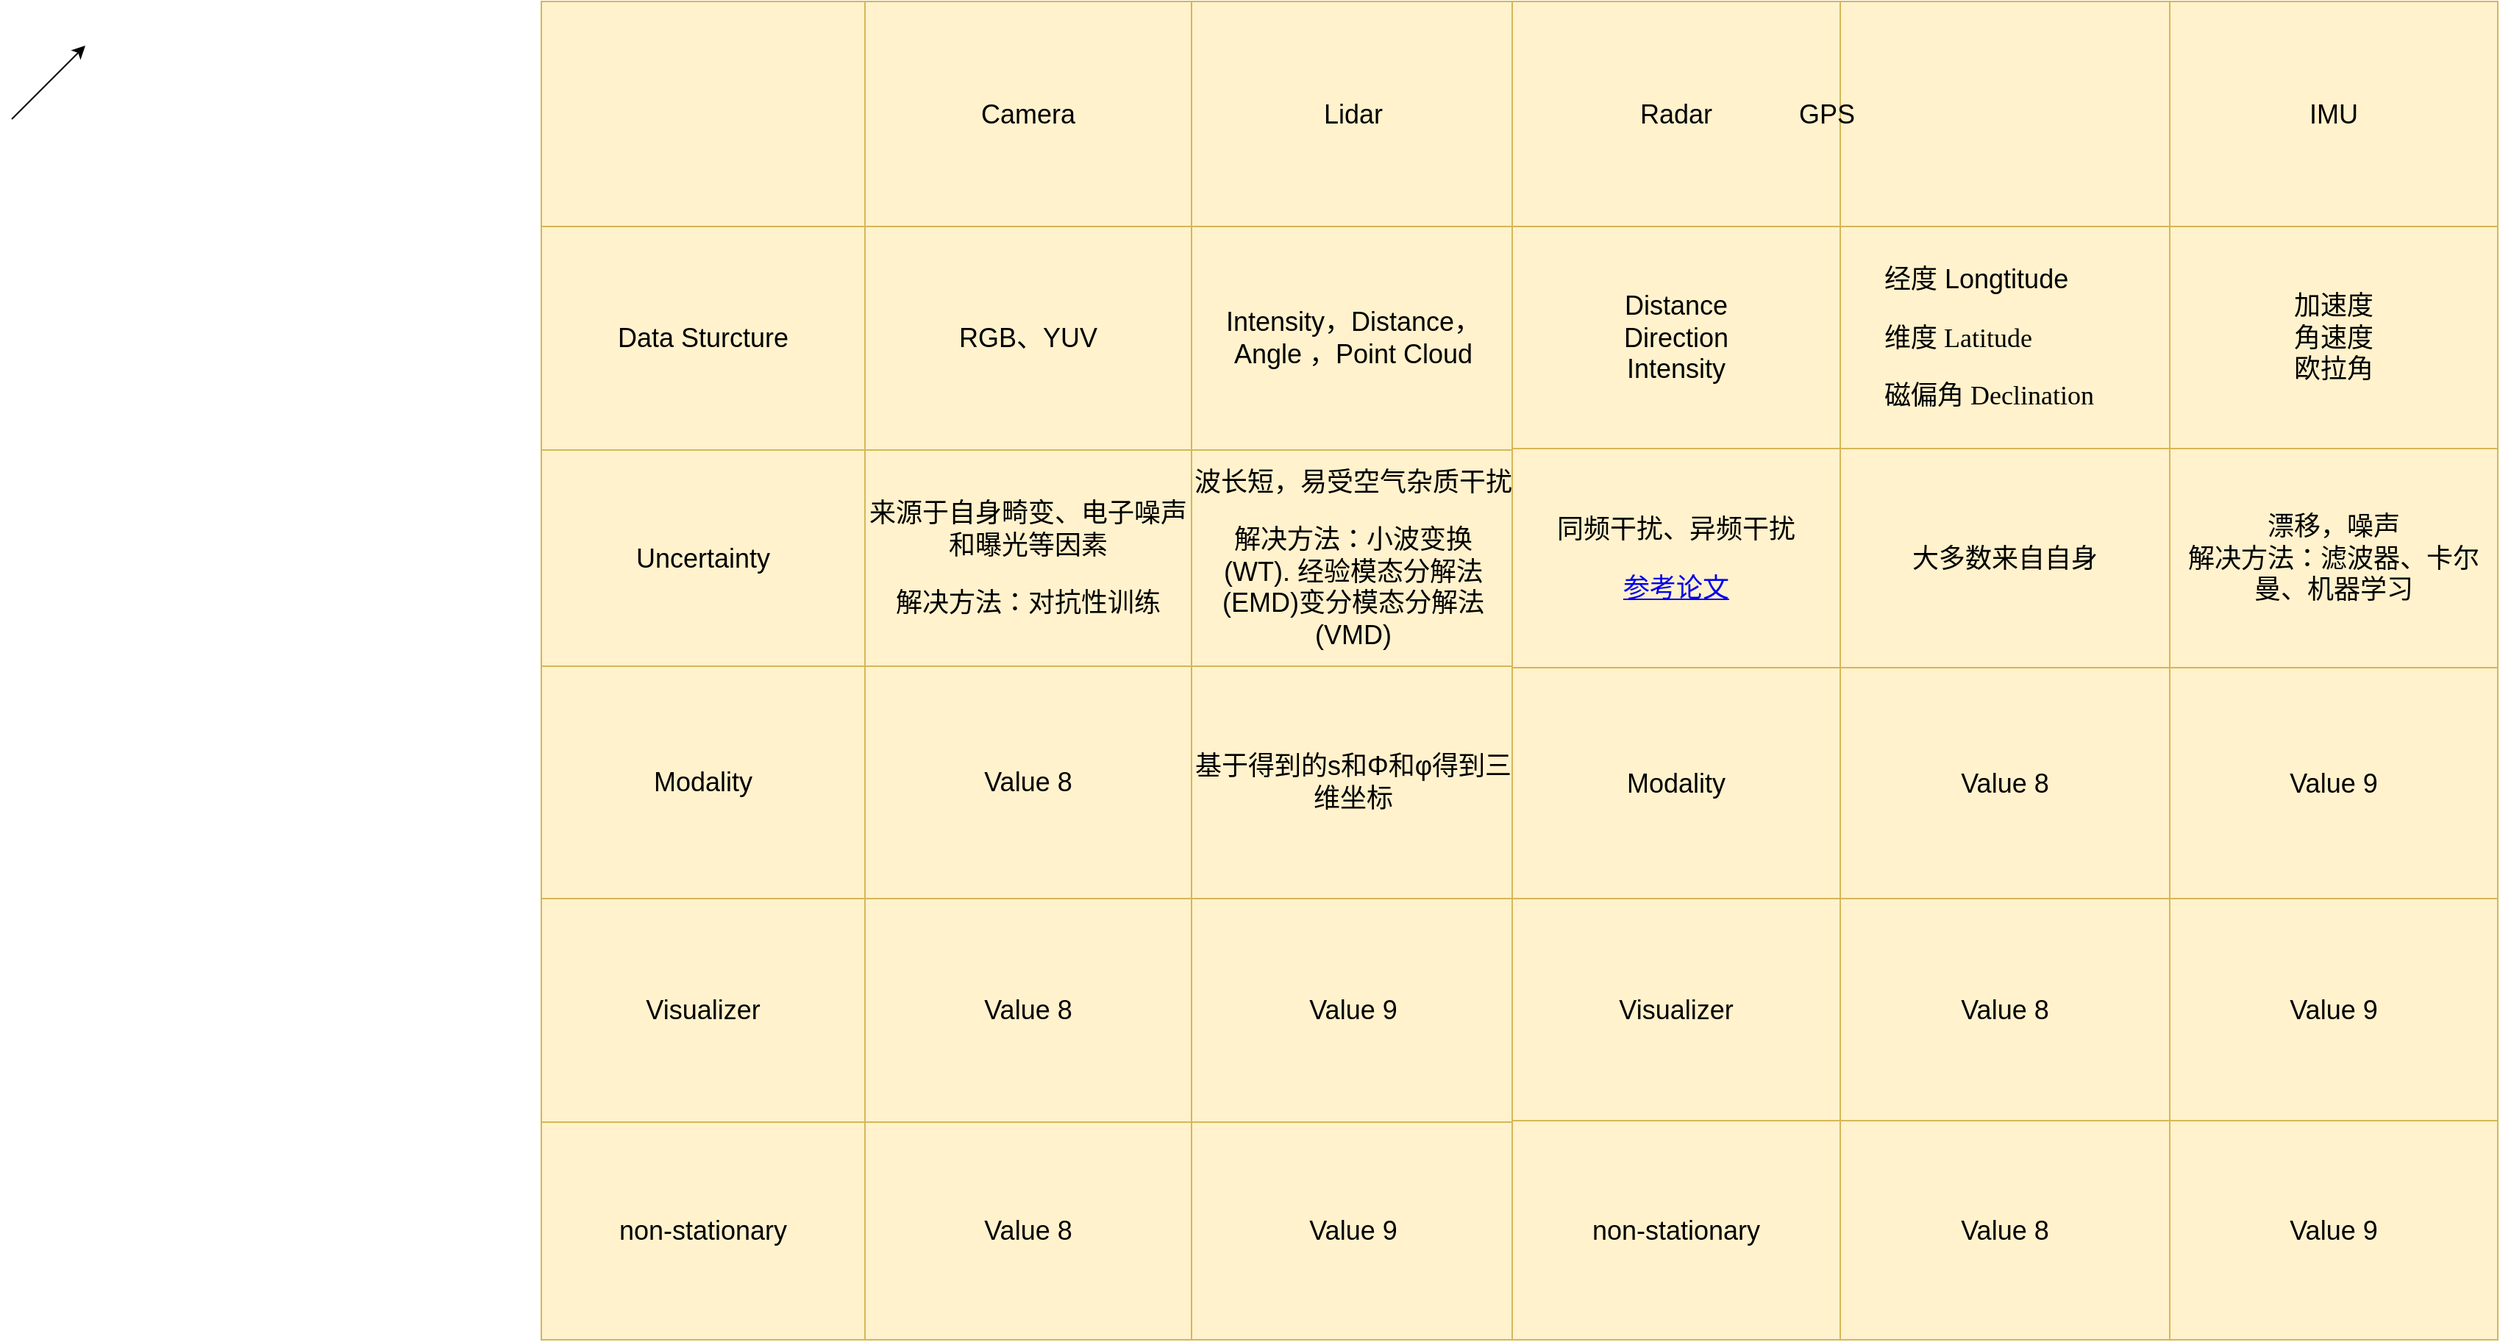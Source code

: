 <mxfile version="22.1.7" type="github">
  <diagram name="Page-1" id="hb8tEkCLFIQBaX6wpVKN">
    <mxGraphModel dx="1603" dy="2064" grid="1" gridSize="10" guides="1" tooltips="1" connect="1" arrows="1" fold="1" page="1" pageScale="1" pageWidth="827" pageHeight="1169" math="0" shadow="0">
      <root>
        <mxCell id="0" />
        <mxCell id="1" parent="0" />
        <mxCell id="D2o_ERgQlQKrbm8D8T-C-85" value="" style="endArrow=classic;html=1;rounded=0;" parent="1" edge="1">
          <mxGeometry width="50" height="50" relative="1" as="geometry">
            <mxPoint x="220" y="-160" as="sourcePoint" />
            <mxPoint x="270" y="-210" as="targetPoint" />
          </mxGeometry>
        </mxCell>
        <mxCell id="D2o_ERgQlQKrbm8D8T-C-90" value="" style="childLayout=tableLayout;recursiveResize=0;shadow=0;fillColor=#fff2cc;points=[[0,0,0,0,0],[0,0.25,0,0,0],[0,0.5,0,0,0],[0,0.75,0,0,0],[0,1,0,0,0],[0.25,0,0,0,0],[0.25,1,0,0,0],[0.5,0,0,0,0],[0.5,1,0,0,0],[0.75,0,0,0,0],[0.75,1,0,0,0],[1,0,0,0,0],[1,0.25,0,0,0],[1,0.5,0,0,0],[1,0.75,0,0,0],[1,1,0,0,0]];strokeColor=#d6b656;fontSize=18;" parent="1" vertex="1">
          <mxGeometry x="580" y="-240" width="662" height="910" as="geometry" />
        </mxCell>
        <mxCell id="D2o_ERgQlQKrbm8D8T-C-91" value="" style="shape=tableRow;horizontal=0;startSize=0;swimlaneHead=0;swimlaneBody=0;top=0;left=0;bottom=0;right=0;dropTarget=0;collapsible=0;recursiveResize=0;expand=0;fontStyle=0;fillColor=none;strokeColor=inherit;fontSize=18;" parent="D2o_ERgQlQKrbm8D8T-C-90" vertex="1">
          <mxGeometry width="662" height="153" as="geometry" />
        </mxCell>
        <mxCell id="D2o_ERgQlQKrbm8D8T-C-92" value="" style="connectable=0;recursiveResize=0;strokeColor=inherit;fillColor=none;align=center;whiteSpace=wrap;html=1;fontSize=18;" parent="D2o_ERgQlQKrbm8D8T-C-91" vertex="1">
          <mxGeometry width="220" height="153" as="geometry">
            <mxRectangle width="220" height="153" as="alternateBounds" />
          </mxGeometry>
        </mxCell>
        <mxCell id="D2o_ERgQlQKrbm8D8T-C-93" value="&lt;p class=&quot;MsoNormal&quot;&gt;&lt;font face=&quot;Helvetica&quot;&gt;Camera&lt;/font&gt;&lt;/p&gt;" style="connectable=0;recursiveResize=0;strokeColor=inherit;fillColor=none;align=center;whiteSpace=wrap;html=1;fontSize=18;" parent="D2o_ERgQlQKrbm8D8T-C-91" vertex="1">
          <mxGeometry x="220" width="222" height="153" as="geometry">
            <mxRectangle width="222" height="153" as="alternateBounds" />
          </mxGeometry>
        </mxCell>
        <mxCell id="D2o_ERgQlQKrbm8D8T-C-94" value="Lidar" style="connectable=0;recursiveResize=0;strokeColor=inherit;fillColor=none;align=center;whiteSpace=wrap;html=1;fontSize=18;" parent="D2o_ERgQlQKrbm8D8T-C-91" vertex="1">
          <mxGeometry x="442" width="220" height="153" as="geometry">
            <mxRectangle width="220" height="153" as="alternateBounds" />
          </mxGeometry>
        </mxCell>
        <mxCell id="D2o_ERgQlQKrbm8D8T-C-112" value="" style="shape=tableRow;horizontal=0;startSize=0;swimlaneHead=0;swimlaneBody=0;top=0;left=0;bottom=0;right=0;dropTarget=0;collapsible=0;recursiveResize=0;expand=0;fontStyle=0;fillColor=none;strokeColor=inherit;fontSize=18;" parent="D2o_ERgQlQKrbm8D8T-C-90" vertex="1">
          <mxGeometry y="153" width="662" height="152" as="geometry" />
        </mxCell>
        <mxCell id="D2o_ERgQlQKrbm8D8T-C-113" value="Data Sturcture" style="connectable=0;recursiveResize=0;strokeColor=inherit;fillColor=none;align=center;whiteSpace=wrap;html=1;fontSize=18;" parent="D2o_ERgQlQKrbm8D8T-C-112" vertex="1">
          <mxGeometry width="220" height="152" as="geometry">
            <mxRectangle width="220" height="152" as="alternateBounds" />
          </mxGeometry>
        </mxCell>
        <mxCell id="D2o_ERgQlQKrbm8D8T-C-114" value="RGB、YUV" style="connectable=0;recursiveResize=0;strokeColor=inherit;fillColor=none;align=center;whiteSpace=wrap;html=1;fontSize=18;" parent="D2o_ERgQlQKrbm8D8T-C-112" vertex="1">
          <mxGeometry x="220" width="222" height="152" as="geometry">
            <mxRectangle width="222" height="152" as="alternateBounds" />
          </mxGeometry>
        </mxCell>
        <mxCell id="D2o_ERgQlQKrbm8D8T-C-115" value="Intensity，Distance，Angle ，Point Cloud " style="connectable=0;recursiveResize=0;strokeColor=inherit;fillColor=none;align=center;whiteSpace=wrap;html=1;fontSize=18;" parent="D2o_ERgQlQKrbm8D8T-C-112" vertex="1">
          <mxGeometry x="442" width="220" height="152" as="geometry">
            <mxRectangle width="220" height="152" as="alternateBounds" />
          </mxGeometry>
        </mxCell>
        <mxCell id="D2o_ERgQlQKrbm8D8T-C-95" style="shape=tableRow;horizontal=0;startSize=0;swimlaneHead=0;swimlaneBody=0;top=0;left=0;bottom=0;right=0;dropTarget=0;collapsible=0;recursiveResize=0;expand=0;fontStyle=0;fillColor=none;strokeColor=inherit;fontSize=18;" parent="D2o_ERgQlQKrbm8D8T-C-90" vertex="1">
          <mxGeometry y="305" width="662" height="147" as="geometry" />
        </mxCell>
        <mxCell id="D2o_ERgQlQKrbm8D8T-C-96" value="Uncertainty" style="connectable=0;recursiveResize=0;strokeColor=inherit;fillColor=none;align=center;whiteSpace=wrap;html=1;fontSize=18;" parent="D2o_ERgQlQKrbm8D8T-C-95" vertex="1">
          <mxGeometry width="220" height="147" as="geometry">
            <mxRectangle width="220" height="147" as="alternateBounds" />
          </mxGeometry>
        </mxCell>
        <mxCell id="D2o_ERgQlQKrbm8D8T-C-97" value="&lt;p class=&quot;MsoNormal&quot;&gt;来源于自身畸变、电子噪声和曝光等因素&lt;br&gt;&lt;/p&gt;&lt;p class=&quot;MsoNormal&quot;&gt;解决方法：对抗性训练&lt;/p&gt;" style="connectable=0;recursiveResize=0;strokeColor=inherit;fillColor=none;align=center;whiteSpace=wrap;html=1;fontSize=18;" parent="D2o_ERgQlQKrbm8D8T-C-95" vertex="1">
          <mxGeometry x="220" width="222" height="147" as="geometry">
            <mxRectangle width="222" height="147" as="alternateBounds" />
          </mxGeometry>
        </mxCell>
        <mxCell id="D2o_ERgQlQKrbm8D8T-C-98" value="&lt;p style=&quot;border-color: var(--border-color);&quot; class=&quot;MsoNormal&quot;&gt;波长短，易受空气杂质干扰&lt;/p&gt;&lt;p style=&quot;border-color: var(--border-color);&quot; class=&quot;MsoNormal&quot;&gt;&lt;span style=&quot;border-color: var(--border-color); background-color: initial;&quot;&gt;解决方法：&lt;/span&gt;&lt;span style=&quot;border-color: var(--border-color); background-color: initial; text-indent: -21pt;&quot;&gt;小波变换(&lt;/span&gt;&lt;span style=&quot;border-color: var(--border-color); background-color: initial; text-indent: -21pt;&quot;&gt;WT)&lt;/span&gt;&lt;span style=&quot;border-color: var(--border-color); background-color: initial; text-indent: -21pt;&quot;&gt;.&amp;nbsp;&lt;/span&gt;&lt;span style=&quot;border-color: var(--border-color); background-color: initial; text-indent: -21pt;&quot;&gt;经验模态分解法(EMD&lt;/span&gt;&lt;span style=&quot;border-color: var(--border-color); background-color: initial; text-indent: -21pt;&quot;&gt;)&lt;/span&gt;&lt;span style=&quot;border-color: var(--border-color); background-color: initial;&quot;&gt;变分模态分解法(VMD&lt;/span&gt;&lt;span style=&quot;border-color: var(--border-color); background-color: initial;&quot;&gt;)&lt;/span&gt;&lt;/p&gt;" style="connectable=0;recursiveResize=0;strokeColor=inherit;fillColor=none;align=center;whiteSpace=wrap;html=1;fontSize=18;" parent="D2o_ERgQlQKrbm8D8T-C-95" vertex="1">
          <mxGeometry x="442" width="220" height="147" as="geometry">
            <mxRectangle width="220" height="147" as="alternateBounds" />
          </mxGeometry>
        </mxCell>
        <mxCell id="D2o_ERgQlQKrbm8D8T-C-99" style="shape=tableRow;horizontal=0;startSize=0;swimlaneHead=0;swimlaneBody=0;top=0;left=0;bottom=0;right=0;dropTarget=0;collapsible=0;recursiveResize=0;expand=0;fontStyle=0;fillColor=none;strokeColor=inherit;fontSize=18;" parent="D2o_ERgQlQKrbm8D8T-C-90" vertex="1">
          <mxGeometry y="452" width="662" height="158" as="geometry" />
        </mxCell>
        <mxCell id="D2o_ERgQlQKrbm8D8T-C-100" value="Modality" style="connectable=0;recursiveResize=0;strokeColor=inherit;fillColor=none;align=center;whiteSpace=wrap;html=1;fontSize=18;" parent="D2o_ERgQlQKrbm8D8T-C-99" vertex="1">
          <mxGeometry width="220" height="158" as="geometry">
            <mxRectangle width="220" height="158" as="alternateBounds" />
          </mxGeometry>
        </mxCell>
        <mxCell id="D2o_ERgQlQKrbm8D8T-C-101" value="Value 8" style="connectable=0;recursiveResize=0;strokeColor=inherit;fillColor=none;align=center;whiteSpace=wrap;html=1;fontSize=18;" parent="D2o_ERgQlQKrbm8D8T-C-99" vertex="1">
          <mxGeometry x="220" width="222" height="158" as="geometry">
            <mxRectangle width="222" height="158" as="alternateBounds" />
          </mxGeometry>
        </mxCell>
        <mxCell id="D2o_ERgQlQKrbm8D8T-C-102" value="基于得到的s和Φ和φ得到三维坐标" style="connectable=0;recursiveResize=0;strokeColor=inherit;fillColor=none;align=center;whiteSpace=wrap;html=1;fontSize=18;" parent="D2o_ERgQlQKrbm8D8T-C-99" vertex="1">
          <mxGeometry x="442" width="220" height="158" as="geometry">
            <mxRectangle width="220" height="158" as="alternateBounds" />
          </mxGeometry>
        </mxCell>
        <mxCell id="D2o_ERgQlQKrbm8D8T-C-103" style="shape=tableRow;horizontal=0;startSize=0;swimlaneHead=0;swimlaneBody=0;top=0;left=0;bottom=0;right=0;dropTarget=0;collapsible=0;recursiveResize=0;expand=0;fontStyle=0;fillColor=none;strokeColor=inherit;fontSize=18;" parent="D2o_ERgQlQKrbm8D8T-C-90" vertex="1">
          <mxGeometry y="610" width="662" height="152" as="geometry" />
        </mxCell>
        <mxCell id="D2o_ERgQlQKrbm8D8T-C-104" value="Visualizer" style="connectable=0;recursiveResize=0;strokeColor=inherit;fillColor=none;align=center;whiteSpace=wrap;html=1;fontSize=18;" parent="D2o_ERgQlQKrbm8D8T-C-103" vertex="1">
          <mxGeometry width="220" height="152" as="geometry">
            <mxRectangle width="220" height="152" as="alternateBounds" />
          </mxGeometry>
        </mxCell>
        <mxCell id="D2o_ERgQlQKrbm8D8T-C-105" value="Value 8" style="connectable=0;recursiveResize=0;strokeColor=inherit;fillColor=none;align=center;whiteSpace=wrap;html=1;fontSize=18;" parent="D2o_ERgQlQKrbm8D8T-C-103" vertex="1">
          <mxGeometry x="220" width="222" height="152" as="geometry">
            <mxRectangle width="222" height="152" as="alternateBounds" />
          </mxGeometry>
        </mxCell>
        <mxCell id="D2o_ERgQlQKrbm8D8T-C-106" value="Value 9" style="connectable=0;recursiveResize=0;strokeColor=inherit;fillColor=none;align=center;whiteSpace=wrap;html=1;fontSize=18;" parent="D2o_ERgQlQKrbm8D8T-C-103" vertex="1">
          <mxGeometry x="442" width="220" height="152" as="geometry">
            <mxRectangle width="220" height="152" as="alternateBounds" />
          </mxGeometry>
        </mxCell>
        <mxCell id="D2o_ERgQlQKrbm8D8T-C-108" style="shape=tableRow;horizontal=0;startSize=0;swimlaneHead=0;swimlaneBody=0;top=0;left=0;bottom=0;right=0;dropTarget=0;collapsible=0;recursiveResize=0;expand=0;fontStyle=0;fillColor=none;strokeColor=inherit;fontSize=18;" parent="D2o_ERgQlQKrbm8D8T-C-90" vertex="1">
          <mxGeometry y="762" width="662" height="148" as="geometry" />
        </mxCell>
        <mxCell id="D2o_ERgQlQKrbm8D8T-C-109" value="non-stationary" style="connectable=0;recursiveResize=0;strokeColor=inherit;fillColor=none;align=center;whiteSpace=wrap;html=1;fontSize=18;" parent="D2o_ERgQlQKrbm8D8T-C-108" vertex="1">
          <mxGeometry width="220" height="148" as="geometry">
            <mxRectangle width="220" height="148" as="alternateBounds" />
          </mxGeometry>
        </mxCell>
        <mxCell id="D2o_ERgQlQKrbm8D8T-C-110" value="Value 8" style="connectable=0;recursiveResize=0;strokeColor=inherit;fillColor=none;align=center;whiteSpace=wrap;html=1;fontSize=18;" parent="D2o_ERgQlQKrbm8D8T-C-108" vertex="1">
          <mxGeometry x="220" width="222" height="148" as="geometry">
            <mxRectangle width="222" height="148" as="alternateBounds" />
          </mxGeometry>
        </mxCell>
        <mxCell id="D2o_ERgQlQKrbm8D8T-C-111" value="Value 9" style="connectable=0;recursiveResize=0;strokeColor=inherit;fillColor=none;align=center;whiteSpace=wrap;html=1;fontSize=18;" parent="D2o_ERgQlQKrbm8D8T-C-108" vertex="1">
          <mxGeometry x="442" width="220" height="148" as="geometry">
            <mxRectangle width="220" height="148" as="alternateBounds" />
          </mxGeometry>
        </mxCell>
        <UserObject label="" link="http://jemi.cnjournals.com/jemi/article/abstract/20230916" id="D2o_ERgQlQKrbm8D8T-C-184">
          <mxCell style="childLayout=tableLayout;recursiveResize=0;shadow=0;fillColor=#fff2cc;points=[[0,0,0,0,0],[0,0.25,0,0,0],[0,0.5,0,0,0],[0,0.75,0,0,0],[0,1,0,0,0],[0.25,0,0,0,0],[0.25,1,0,0,0],[0.5,0,0,0,0],[0.5,1,0,0,0],[0.75,0,0,0,0],[0.75,1,0,0,0],[1,0,0,0,0],[1,0.25,0,0,0],[1,0.5,0,0,0],[1,0.75,0,0,0],[1,1,0,0,0]];strokeColor=#d6b656;fontSize=18;" parent="1" vertex="1">
            <mxGeometry x="1240" y="-240" width="670" height="910" as="geometry" />
          </mxCell>
        </UserObject>
        <mxCell id="D2o_ERgQlQKrbm8D8T-C-185" value="" style="shape=tableRow;horizontal=0;startSize=0;swimlaneHead=0;swimlaneBody=0;top=0;left=0;bottom=0;right=0;dropTarget=0;collapsible=0;recursiveResize=0;expand=0;fontStyle=0;fillColor=none;strokeColor=inherit;fontSize=18;" parent="D2o_ERgQlQKrbm8D8T-C-184" vertex="1">
          <mxGeometry width="670" height="153" as="geometry" />
        </mxCell>
        <mxCell id="D2o_ERgQlQKrbm8D8T-C-186" value="Radar" style="connectable=0;recursiveResize=0;strokeColor=inherit;fillColor=none;align=center;whiteSpace=wrap;html=1;fontSize=18;" parent="D2o_ERgQlQKrbm8D8T-C-185" vertex="1">
          <mxGeometry width="223" height="153" as="geometry">
            <mxRectangle width="223" height="153" as="alternateBounds" />
          </mxGeometry>
        </mxCell>
        <mxCell id="D2o_ERgQlQKrbm8D8T-C-187" value="GPS&lt;span style=&quot;white-space: pre;&quot;&gt;&#x9;&lt;/span&gt;&lt;span style=&quot;white-space: pre;&quot;&gt;&#x9;&lt;/span&gt;&lt;span style=&quot;white-space: pre;&quot;&gt;&#x9;&lt;/span&gt;&lt;span style=&quot;white-space: pre;&quot;&gt;&#x9;&lt;/span&gt;&lt;span style=&quot;white-space: pre;&quot;&gt;&#x9;&lt;/span&gt;&lt;span style=&quot;white-space: pre;&quot;&gt;&#x9;&lt;/span&gt;" style="connectable=0;recursiveResize=0;strokeColor=inherit;fillColor=none;align=center;whiteSpace=wrap;html=1;fontSize=18;" parent="D2o_ERgQlQKrbm8D8T-C-185" vertex="1">
          <mxGeometry x="223" width="224" height="153" as="geometry">
            <mxRectangle width="224" height="153" as="alternateBounds" />
          </mxGeometry>
        </mxCell>
        <mxCell id="D2o_ERgQlQKrbm8D8T-C-188" value="IMU" style="connectable=0;recursiveResize=0;strokeColor=inherit;fillColor=none;align=center;whiteSpace=wrap;html=1;fontSize=18;" parent="D2o_ERgQlQKrbm8D8T-C-185" vertex="1">
          <mxGeometry x="447" width="223" height="153" as="geometry">
            <mxRectangle width="223" height="153" as="alternateBounds" />
          </mxGeometry>
        </mxCell>
        <mxCell id="D2o_ERgQlQKrbm8D8T-C-189" value="" style="shape=tableRow;horizontal=0;startSize=0;swimlaneHead=0;swimlaneBody=0;top=0;left=0;bottom=0;right=0;dropTarget=0;collapsible=0;recursiveResize=0;expand=0;fontStyle=0;fillColor=none;strokeColor=inherit;fontSize=18;" parent="D2o_ERgQlQKrbm8D8T-C-184" vertex="1">
          <mxGeometry y="153" width="670" height="151" as="geometry" />
        </mxCell>
        <mxCell id="D2o_ERgQlQKrbm8D8T-C-190" value="&lt;div style=&quot;&quot;&gt;&lt;span style=&quot;background-color: initial;&quot;&gt;Distance&lt;/span&gt;&lt;/div&gt;Direction&lt;br&gt;Intensity" style="connectable=0;recursiveResize=0;strokeColor=inherit;fillColor=none;align=center;whiteSpace=wrap;html=1;fontSize=18;textDirection=ltr;" parent="D2o_ERgQlQKrbm8D8T-C-189" vertex="1">
          <mxGeometry width="223" height="151" as="geometry">
            <mxRectangle width="223" height="151" as="alternateBounds" />
          </mxGeometry>
        </mxCell>
        <mxCell id="D2o_ERgQlQKrbm8D8T-C-191" value="&lt;p style=&quot;margin-left: 42pt; text-indent: -21pt;&quot; class=&quot;15&quot;&gt;&lt;font face=&quot;Helvetica&quot; style=&quot;font-size: 18px;&quot;&gt;&lt;font style=&quot;font-size: 18px;&quot;&gt;经度&lt;/font&gt; &lt;font style=&quot;font-size: 18px;&quot;&gt;Longtitude&lt;/font&gt;&lt;/font&gt;&lt;/p&gt;&lt;p style=&quot;margin-left: 42pt; text-indent: -21pt;&quot; class=&quot;15&quot;&gt;&lt;font face=&quot;ocGpZ4sla6XCSU01zDwM&quot;&gt;&lt;font style=&quot;text-indent: -21pt; background-color: initial;&quot;&gt;维度&lt;/font&gt;&lt;span style=&quot;text-indent: -21pt; background-color: initial;&quot;&gt; &lt;/span&gt;&lt;font style=&quot;text-indent: -21pt; background-color: initial;&quot;&gt;Latitude&lt;/font&gt;&lt;/font&gt;&lt;/p&gt;&lt;p style=&quot;margin-left: 42pt; text-indent: -21pt;&quot; class=&quot;15&quot;&gt;&lt;font face=&quot;ocGpZ4sla6XCSU01zDwM&quot;&gt;&lt;font style=&quot;text-indent: -21pt; background-color: initial;&quot;&gt;磁偏角&amp;nbsp;&lt;/font&gt;&lt;font style=&quot;text-indent: -21pt; background-color: initial;&quot;&gt;Declination&lt;/font&gt;&lt;/font&gt;&lt;/p&gt;&lt;p style=&quot;margin-left: 42pt; text-indent: -21pt;&quot; class=&quot;15&quot;&gt;&lt;span style=&quot;font-size: 19px;&quot;&gt;&lt;/span&gt;&lt;/p&gt;" style="connectable=0;recursiveResize=0;strokeColor=inherit;fillColor=none;align=left;whiteSpace=wrap;html=1;fontSize=18;fontFamily=Helvetica;" parent="D2o_ERgQlQKrbm8D8T-C-189" vertex="1">
          <mxGeometry x="223" width="224" height="151" as="geometry">
            <mxRectangle width="224" height="151" as="alternateBounds" />
          </mxGeometry>
        </mxCell>
        <mxCell id="D2o_ERgQlQKrbm8D8T-C-192" value="加速度&lt;br&gt;角速度&lt;br&gt;欧拉角" style="connectable=0;recursiveResize=0;strokeColor=inherit;fillColor=none;align=center;whiteSpace=wrap;html=1;fontSize=18;" parent="D2o_ERgQlQKrbm8D8T-C-189" vertex="1">
          <mxGeometry x="447" width="223" height="151" as="geometry">
            <mxRectangle width="223" height="151" as="alternateBounds" />
          </mxGeometry>
        </mxCell>
        <mxCell id="D2o_ERgQlQKrbm8D8T-C-193" style="shape=tableRow;horizontal=0;startSize=0;swimlaneHead=0;swimlaneBody=0;top=0;left=0;bottom=0;right=0;dropTarget=0;collapsible=0;recursiveResize=0;expand=0;fontStyle=0;fillColor=none;strokeColor=inherit;fontSize=18;verticalAlign=middle;" parent="D2o_ERgQlQKrbm8D8T-C-184" vertex="1">
          <mxGeometry y="304" width="670" height="149" as="geometry" />
        </mxCell>
        <mxCell id="D2o_ERgQlQKrbm8D8T-C-194" value="&lt;p class=&quot;MsoNormal&quot;&gt;同频干扰、异频干扰&lt;/p&gt;&lt;p class=&quot;MsoNormal&quot;&gt;&lt;a href=&quot;http://jemi.etmchina.com/jemi/article/pdf/20230916&quot;&gt;参考论文&lt;/a&gt;&lt;/p&gt;" style="connectable=0;recursiveResize=0;strokeColor=inherit;fillColor=none;align=center;whiteSpace=wrap;html=1;fontSize=18;" parent="D2o_ERgQlQKrbm8D8T-C-193" vertex="1">
          <mxGeometry width="223" height="149" as="geometry">
            <mxRectangle width="223" height="149" as="alternateBounds" />
          </mxGeometry>
        </mxCell>
        <mxCell id="D2o_ERgQlQKrbm8D8T-C-195" value="大多数来自自身" style="connectable=0;recursiveResize=0;strokeColor=inherit;fillColor=none;align=center;whiteSpace=wrap;html=1;fontSize=18;" parent="D2o_ERgQlQKrbm8D8T-C-193" vertex="1">
          <mxGeometry x="223" width="224" height="149" as="geometry">
            <mxRectangle width="224" height="149" as="alternateBounds" />
          </mxGeometry>
        </mxCell>
        <mxCell id="D2o_ERgQlQKrbm8D8T-C-196" value="漂移，噪声&lt;br&gt;解决方法：滤波器、卡尔曼、机器学习" style="connectable=0;recursiveResize=0;strokeColor=inherit;fillColor=none;align=center;whiteSpace=wrap;html=1;fontSize=18;" parent="D2o_ERgQlQKrbm8D8T-C-193" vertex="1">
          <mxGeometry x="447" width="223" height="149" as="geometry">
            <mxRectangle width="223" height="149" as="alternateBounds" />
          </mxGeometry>
        </mxCell>
        <mxCell id="D2o_ERgQlQKrbm8D8T-C-197" style="shape=tableRow;horizontal=0;startSize=0;swimlaneHead=0;swimlaneBody=0;top=0;left=0;bottom=0;right=0;dropTarget=0;collapsible=0;recursiveResize=0;expand=0;fontStyle=0;fillColor=none;strokeColor=inherit;fontSize=18;" parent="D2o_ERgQlQKrbm8D8T-C-184" vertex="1">
          <mxGeometry y="453" width="670" height="157" as="geometry" />
        </mxCell>
        <mxCell id="D2o_ERgQlQKrbm8D8T-C-198" value="Modality" style="connectable=0;recursiveResize=0;strokeColor=inherit;fillColor=none;align=center;whiteSpace=wrap;html=1;fontSize=18;" parent="D2o_ERgQlQKrbm8D8T-C-197" vertex="1">
          <mxGeometry width="223" height="157" as="geometry">
            <mxRectangle width="223" height="157" as="alternateBounds" />
          </mxGeometry>
        </mxCell>
        <mxCell id="D2o_ERgQlQKrbm8D8T-C-199" value="Value 8" style="connectable=0;recursiveResize=0;strokeColor=inherit;fillColor=none;align=center;whiteSpace=wrap;html=1;fontSize=18;" parent="D2o_ERgQlQKrbm8D8T-C-197" vertex="1">
          <mxGeometry x="223" width="224" height="157" as="geometry">
            <mxRectangle width="224" height="157" as="alternateBounds" />
          </mxGeometry>
        </mxCell>
        <mxCell id="D2o_ERgQlQKrbm8D8T-C-200" value="Value 9" style="connectable=0;recursiveResize=0;strokeColor=inherit;fillColor=none;align=center;whiteSpace=wrap;html=1;fontSize=18;" parent="D2o_ERgQlQKrbm8D8T-C-197" vertex="1">
          <mxGeometry x="447" width="223" height="157" as="geometry">
            <mxRectangle width="223" height="157" as="alternateBounds" />
          </mxGeometry>
        </mxCell>
        <mxCell id="D2o_ERgQlQKrbm8D8T-C-201" style="shape=tableRow;horizontal=0;startSize=0;swimlaneHead=0;swimlaneBody=0;top=0;left=0;bottom=0;right=0;dropTarget=0;collapsible=0;recursiveResize=0;expand=0;fontStyle=0;fillColor=none;strokeColor=inherit;fontSize=18;" parent="D2o_ERgQlQKrbm8D8T-C-184" vertex="1">
          <mxGeometry y="610" width="670" height="151" as="geometry" />
        </mxCell>
        <mxCell id="D2o_ERgQlQKrbm8D8T-C-202" value="Visualizer" style="connectable=0;recursiveResize=0;strokeColor=inherit;fillColor=none;align=center;whiteSpace=wrap;html=1;fontSize=18;" parent="D2o_ERgQlQKrbm8D8T-C-201" vertex="1">
          <mxGeometry width="223" height="151" as="geometry">
            <mxRectangle width="223" height="151" as="alternateBounds" />
          </mxGeometry>
        </mxCell>
        <mxCell id="D2o_ERgQlQKrbm8D8T-C-203" value="Value 8" style="connectable=0;recursiveResize=0;strokeColor=inherit;fillColor=none;align=center;whiteSpace=wrap;html=1;fontSize=18;" parent="D2o_ERgQlQKrbm8D8T-C-201" vertex="1">
          <mxGeometry x="223" width="224" height="151" as="geometry">
            <mxRectangle width="224" height="151" as="alternateBounds" />
          </mxGeometry>
        </mxCell>
        <mxCell id="D2o_ERgQlQKrbm8D8T-C-204" value="Value 9" style="connectable=0;recursiveResize=0;strokeColor=inherit;fillColor=none;align=center;whiteSpace=wrap;html=1;fontSize=18;" parent="D2o_ERgQlQKrbm8D8T-C-201" vertex="1">
          <mxGeometry x="447" width="223" height="151" as="geometry">
            <mxRectangle width="223" height="151" as="alternateBounds" />
          </mxGeometry>
        </mxCell>
        <mxCell id="D2o_ERgQlQKrbm8D8T-C-205" style="shape=tableRow;horizontal=0;startSize=0;swimlaneHead=0;swimlaneBody=0;top=0;left=0;bottom=0;right=0;dropTarget=0;collapsible=0;recursiveResize=0;expand=0;fontStyle=0;fillColor=none;strokeColor=inherit;fontSize=18;" parent="D2o_ERgQlQKrbm8D8T-C-184" vertex="1">
          <mxGeometry y="761" width="670" height="149" as="geometry" />
        </mxCell>
        <mxCell id="D2o_ERgQlQKrbm8D8T-C-206" value="non-stationary" style="connectable=0;recursiveResize=0;strokeColor=inherit;fillColor=none;align=center;whiteSpace=wrap;html=1;fontSize=18;" parent="D2o_ERgQlQKrbm8D8T-C-205" vertex="1">
          <mxGeometry width="223" height="149" as="geometry">
            <mxRectangle width="223" height="149" as="alternateBounds" />
          </mxGeometry>
        </mxCell>
        <mxCell id="D2o_ERgQlQKrbm8D8T-C-207" value="Value 8" style="connectable=0;recursiveResize=0;strokeColor=inherit;fillColor=none;align=center;whiteSpace=wrap;html=1;fontSize=18;" parent="D2o_ERgQlQKrbm8D8T-C-205" vertex="1">
          <mxGeometry x="223" width="224" height="149" as="geometry">
            <mxRectangle width="224" height="149" as="alternateBounds" />
          </mxGeometry>
        </mxCell>
        <mxCell id="D2o_ERgQlQKrbm8D8T-C-208" value="Value 9" style="connectable=0;recursiveResize=0;strokeColor=inherit;fillColor=none;align=center;whiteSpace=wrap;html=1;fontSize=18;" parent="D2o_ERgQlQKrbm8D8T-C-205" vertex="1">
          <mxGeometry x="447" width="223" height="149" as="geometry">
            <mxRectangle width="223" height="149" as="alternateBounds" />
          </mxGeometry>
        </mxCell>
      </root>
    </mxGraphModel>
  </diagram>
</mxfile>
